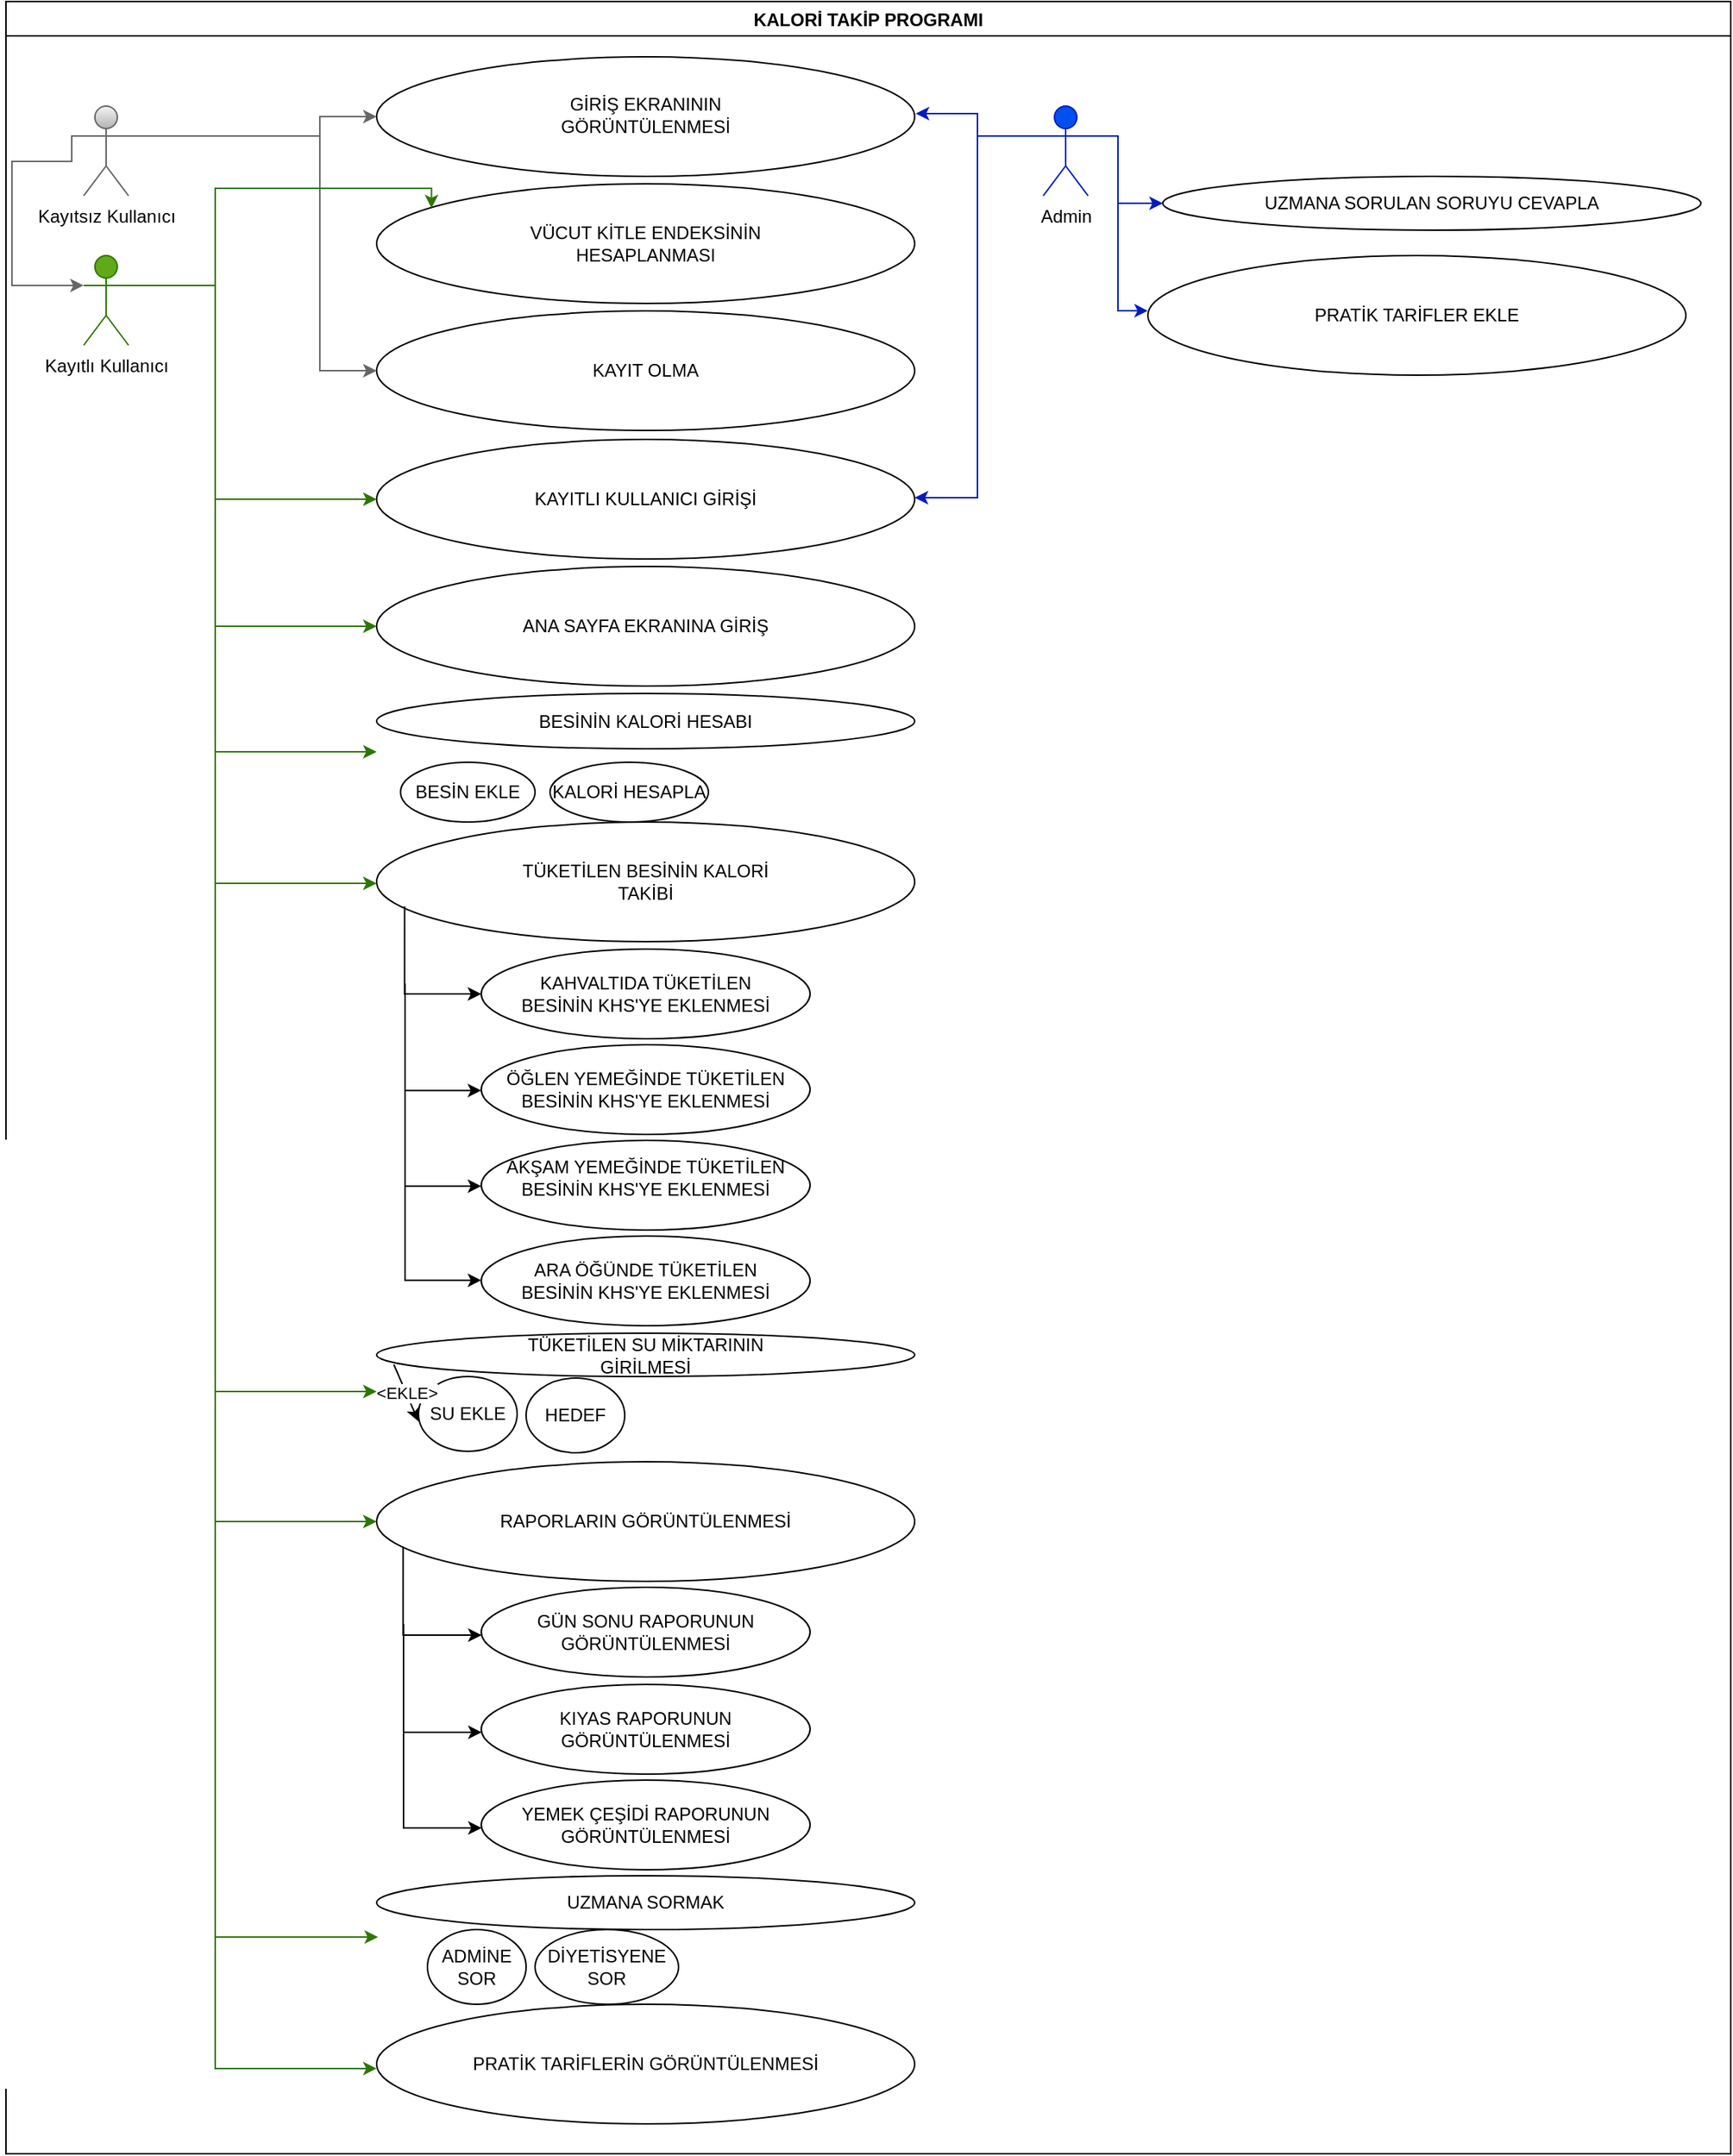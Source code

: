<mxfile version="15.5.1" type="device"><diagram id="cacBJ3tiB-EXHOqqNlQ6" name="Page-1"><mxGraphModel dx="2955" dy="2592" grid="1" gridSize="10" guides="1" tooltips="1" connect="1" arrows="1" fold="1" page="1" pageScale="1" pageWidth="827" pageHeight="1169" background="#ffffff" math="0" shadow="0"><root><mxCell id="0"/><mxCell id="1" parent="0"/><mxCell id="B9KNrg0QCqw6SY1otzVy-2" value="Kayıtlı Kullanıcı" style="shape=umlActor;verticalLabelPosition=bottom;verticalAlign=top;html=1;outlineConnect=0;fillColor=#60a917;strokeColor=#2D7600;fontColor=#000000;" parent="1" vertex="1"><mxGeometry x="-1602" y="-1010" width="30" height="60" as="geometry"/></mxCell><mxCell id="B9KNrg0QCqw6SY1otzVy-5" value="Kayıtsız Kullanıcı" style="shape=umlActor;verticalLabelPosition=bottom;verticalAlign=top;html=1;outlineConnect=0;gradientColor=#b3b3b3;fillColor=#f5f5f5;strokeColor=#666666;" parent="1" vertex="1"><mxGeometry x="-1602" y="-1110" width="30" height="60" as="geometry"/></mxCell><mxCell id="yzEdM-ZwiQYjUaZU4ipu-91" value="KALORİ TAKİP PROGRAMI" style="swimlane;" parent="1" vertex="1"><mxGeometry x="-1654" y="-1180" width="1154" height="1440" as="geometry"><mxRectangle x="160" y="15" width="190" height="23" as="alternateBounds"/></mxGeometry></mxCell><mxCell id="yzEdM-ZwiQYjUaZU4ipu-121" value="" style="ellipse;whiteSpace=wrap;html=1;" parent="yzEdM-ZwiQYjUaZU4ipu-91" vertex="1"><mxGeometry x="318" y="826" width="220" height="60" as="geometry"/></mxCell><mxCell id="yzEdM-ZwiQYjUaZU4ipu-120" value="" style="ellipse;whiteSpace=wrap;html=1;" parent="yzEdM-ZwiQYjUaZU4ipu-91" vertex="1"><mxGeometry x="318" y="762" width="220" height="60" as="geometry"/></mxCell><mxCell id="yzEdM-ZwiQYjUaZU4ipu-119" value="" style="ellipse;whiteSpace=wrap;html=1;" parent="yzEdM-ZwiQYjUaZU4ipu-91" vertex="1"><mxGeometry x="318" y="698" width="220" height="60" as="geometry"/></mxCell><mxCell id="yzEdM-ZwiQYjUaZU4ipu-65" value="" style="ellipse;whiteSpace=wrap;html=1;" parent="yzEdM-ZwiQYjUaZU4ipu-91" vertex="1"><mxGeometry x="248" y="37" width="360" height="80" as="geometry"/></mxCell><mxCell id="yzEdM-ZwiQYjUaZU4ipu-66" value="GİRİŞ EKRANININ GÖRÜNTÜLENMESİ" style="text;html=1;strokeColor=none;fillColor=none;align=center;verticalAlign=middle;whiteSpace=wrap;rounded=0;" parent="yzEdM-ZwiQYjUaZU4ipu-91" vertex="1"><mxGeometry x="333" y="62" width="190" height="28" as="geometry"/></mxCell><mxCell id="yzEdM-ZwiQYjUaZU4ipu-40" value="" style="ellipse;whiteSpace=wrap;html=1;" parent="yzEdM-ZwiQYjUaZU4ipu-91" vertex="1"><mxGeometry x="248" y="122" width="360" height="80" as="geometry"/></mxCell><mxCell id="yzEdM-ZwiQYjUaZU4ipu-41" value="VÜCUT KİTLE ENDEKSİNİN HESAPLANMASI" style="text;html=1;strokeColor=none;fillColor=none;align=center;verticalAlign=middle;whiteSpace=wrap;rounded=0;" parent="yzEdM-ZwiQYjUaZU4ipu-91" vertex="1"><mxGeometry x="333" y="147" width="190" height="30" as="geometry"/></mxCell><mxCell id="yzEdM-ZwiQYjUaZU4ipu-67" value="" style="ellipse;whiteSpace=wrap;html=1;" parent="yzEdM-ZwiQYjUaZU4ipu-91" vertex="1"><mxGeometry x="248" y="207" width="360" height="80" as="geometry"/></mxCell><mxCell id="yzEdM-ZwiQYjUaZU4ipu-68" value="KAYIT OLMA" style="text;html=1;strokeColor=none;fillColor=none;align=center;verticalAlign=middle;whiteSpace=wrap;rounded=0;" parent="yzEdM-ZwiQYjUaZU4ipu-91" vertex="1"><mxGeometry x="333" y="232" width="190" height="30" as="geometry"/></mxCell><mxCell id="yzEdM-ZwiQYjUaZU4ipu-38" value="" style="ellipse;whiteSpace=wrap;html=1;" parent="yzEdM-ZwiQYjUaZU4ipu-91" vertex="1"><mxGeometry x="248" y="378" width="360" height="80" as="geometry"/></mxCell><mxCell id="yzEdM-ZwiQYjUaZU4ipu-39" value="ANA SAYFA EKRANINA GİRİŞ" style="text;html=1;strokeColor=none;fillColor=none;align=center;verticalAlign=middle;whiteSpace=wrap;rounded=0;" parent="yzEdM-ZwiQYjUaZU4ipu-91" vertex="1"><mxGeometry x="333" y="403" width="190" height="30" as="geometry"/></mxCell><mxCell id="yzEdM-ZwiQYjUaZU4ipu-69" value="" style="ellipse;whiteSpace=wrap;html=1;" parent="yzEdM-ZwiQYjUaZU4ipu-91" vertex="1"><mxGeometry x="248" y="293" width="360" height="80" as="geometry"/></mxCell><mxCell id="yzEdM-ZwiQYjUaZU4ipu-70" value="KAYITLI KULLANICI GİRİŞİ" style="text;html=1;strokeColor=none;fillColor=none;align=center;verticalAlign=middle;whiteSpace=wrap;rounded=0;" parent="yzEdM-ZwiQYjUaZU4ipu-91" vertex="1"><mxGeometry x="333" y="318" width="190" height="30" as="geometry"/></mxCell><mxCell id="yzEdM-ZwiQYjUaZU4ipu-71" value="" style="ellipse;whiteSpace=wrap;html=1;" parent="yzEdM-ZwiQYjUaZU4ipu-91" vertex="1"><mxGeometry x="248" y="463" width="360" height="37" as="geometry"/></mxCell><mxCell id="yzEdM-ZwiQYjUaZU4ipu-72" value="BESİNİN KALORİ HESABI" style="text;html=1;strokeColor=none;fillColor=none;align=center;verticalAlign=middle;whiteSpace=wrap;rounded=0;" parent="yzEdM-ZwiQYjUaZU4ipu-91" vertex="1"><mxGeometry x="333" y="466.5" width="190" height="30" as="geometry"/></mxCell><mxCell id="yzEdM-ZwiQYjUaZU4ipu-73" value="" style="ellipse;whiteSpace=wrap;html=1;" parent="yzEdM-ZwiQYjUaZU4ipu-91" vertex="1"><mxGeometry x="248" y="549" width="360" height="80" as="geometry"/></mxCell><mxCell id="yzEdM-ZwiQYjUaZU4ipu-74" value="TÜKETİLEN BESİNİN KALORİ TAKİBİ" style="text;html=1;strokeColor=none;fillColor=none;align=center;verticalAlign=middle;whiteSpace=wrap;rounded=0;" parent="yzEdM-ZwiQYjUaZU4ipu-91" vertex="1"><mxGeometry x="333" y="574" width="190" height="30" as="geometry"/></mxCell><mxCell id="yzEdM-ZwiQYjUaZU4ipu-82" value="ÖĞLEN YEMEĞİNDE TÜKETİLEN BESİNİN KHS'YE EKLENMESİ" style="text;html=1;strokeColor=none;fillColor=none;align=center;verticalAlign=middle;whiteSpace=wrap;rounded=0;" parent="yzEdM-ZwiQYjUaZU4ipu-91" vertex="1"><mxGeometry x="333" y="713" width="190" height="30" as="geometry"/></mxCell><mxCell id="yzEdM-ZwiQYjUaZU4ipu-84" value="AKŞAM YEMEĞİNDE TÜKETİLEN BESİNİN KHS'YE EKLENMESİ" style="text;html=1;strokeColor=none;fillColor=none;align=center;verticalAlign=middle;whiteSpace=wrap;rounded=0;" parent="yzEdM-ZwiQYjUaZU4ipu-91" vertex="1"><mxGeometry x="333" y="772" width="190" height="30" as="geometry"/></mxCell><mxCell id="yzEdM-ZwiQYjUaZU4ipu-86" value="ARA ÖĞÜNDE TÜKETİLEN BESİNİN KHS'YE EKLENMESİ" style="text;html=1;strokeColor=none;fillColor=none;align=center;verticalAlign=middle;whiteSpace=wrap;rounded=0;" parent="yzEdM-ZwiQYjUaZU4ipu-91" vertex="1"><mxGeometry x="333" y="841" width="190" height="30" as="geometry"/></mxCell><mxCell id="yzEdM-ZwiQYjUaZU4ipu-79" value="" style="ellipse;whiteSpace=wrap;html=1;" parent="yzEdM-ZwiQYjUaZU4ipu-91" vertex="1"><mxGeometry x="318" y="634" width="220" height="60" as="geometry"/></mxCell><mxCell id="yzEdM-ZwiQYjUaZU4ipu-80" value="KAHVALTIDA TÜKETİLEN BESİNİN KHS'YE EKLENMESİ" style="text;html=1;strokeColor=none;fillColor=none;align=center;verticalAlign=middle;whiteSpace=wrap;rounded=0;" parent="yzEdM-ZwiQYjUaZU4ipu-91" vertex="1"><mxGeometry x="333" y="649" width="190" height="30" as="geometry"/></mxCell><mxCell id="yzEdM-ZwiQYjUaZU4ipu-122" value="" style="endArrow=classic;html=1;rounded=0;fontColor=#000000;edgeStyle=orthogonalEdgeStyle;exitX=0.052;exitY=0.705;exitDx=0;exitDy=0;exitPerimeter=0;" parent="yzEdM-ZwiQYjUaZU4ipu-91" source="yzEdM-ZwiQYjUaZU4ipu-73" edge="1"><mxGeometry width="50" height="50" relative="1" as="geometry"><mxPoint x="268" y="614" as="sourcePoint"/><mxPoint x="318" y="664" as="targetPoint"/><Array as="points"><mxPoint x="267" y="664"/></Array></mxGeometry></mxCell><mxCell id="yzEdM-ZwiQYjUaZU4ipu-123" value="" style="endArrow=classic;html=1;rounded=0;fontColor=#000000;edgeStyle=orthogonalEdgeStyle;" parent="yzEdM-ZwiQYjUaZU4ipu-91" edge="1"><mxGeometry width="50" height="50" relative="1" as="geometry"><mxPoint x="267" y="657" as="sourcePoint"/><mxPoint x="318" y="728.6" as="targetPoint"/><Array as="points"><mxPoint x="267" y="729"/></Array></mxGeometry></mxCell><mxCell id="yzEdM-ZwiQYjUaZU4ipu-124" value="" style="endArrow=classic;html=1;rounded=0;fontColor=#000000;edgeStyle=orthogonalEdgeStyle;" parent="yzEdM-ZwiQYjUaZU4ipu-91" edge="1"><mxGeometry width="50" height="50" relative="1" as="geometry"><mxPoint x="267" y="721" as="sourcePoint"/><mxPoint x="318" y="792.6" as="targetPoint"/><Array as="points"><mxPoint x="267" y="793"/></Array></mxGeometry></mxCell><mxCell id="yzEdM-ZwiQYjUaZU4ipu-151" value="" style="endArrow=classic;html=1;rounded=0;fontColor=#000000;edgeStyle=orthogonalEdgeStyle;" parent="yzEdM-ZwiQYjUaZU4ipu-91" edge="1"><mxGeometry width="50" height="50" relative="1" as="geometry"><mxPoint x="267" y="784" as="sourcePoint"/><mxPoint x="318" y="855.6" as="targetPoint"/><Array as="points"><mxPoint x="267" y="856"/></Array></mxGeometry></mxCell><mxCell id="yzEdM-ZwiQYjUaZU4ipu-75" value="" style="ellipse;whiteSpace=wrap;html=1;" parent="yzEdM-ZwiQYjUaZU4ipu-91" vertex="1"><mxGeometry x="248" y="891" width="360" height="29" as="geometry"/></mxCell><mxCell id="yzEdM-ZwiQYjUaZU4ipu-76" value="TÜKETİLEN SU MİKTARININ GİRİLMESİ" style="text;html=1;strokeColor=none;fillColor=none;align=center;verticalAlign=middle;whiteSpace=wrap;rounded=0;" parent="yzEdM-ZwiQYjUaZU4ipu-91" vertex="1"><mxGeometry x="333" y="891" width="190" height="30" as="geometry"/></mxCell><mxCell id="yzEdM-ZwiQYjUaZU4ipu-77" value="RAPORLARIN GÖRÜNTÜLENMESİ" style="ellipse;whiteSpace=wrap;html=1;" parent="yzEdM-ZwiQYjUaZU4ipu-91" vertex="1"><mxGeometry x="248" y="977" width="360" height="80" as="geometry"/></mxCell><mxCell id="yzEdM-ZwiQYjUaZU4ipu-152" value="GÜN SONU RAPORUNUN GÖRÜNTÜLENMESİ" style="ellipse;whiteSpace=wrap;html=1;" parent="yzEdM-ZwiQYjUaZU4ipu-91" vertex="1"><mxGeometry x="318" y="1061" width="220" height="60" as="geometry"/></mxCell><mxCell id="yzEdM-ZwiQYjUaZU4ipu-153" value="KIYAS RAPORUNUN GÖRÜNTÜLENMESİ" style="ellipse;whiteSpace=wrap;html=1;" parent="yzEdM-ZwiQYjUaZU4ipu-91" vertex="1"><mxGeometry x="318" y="1126" width="220" height="60" as="geometry"/></mxCell><mxCell id="yzEdM-ZwiQYjUaZU4ipu-154" value="YEMEK ÇEŞİDİ RAPORUNUN GÖRÜNTÜLENMESİ" style="ellipse;whiteSpace=wrap;html=1;" parent="yzEdM-ZwiQYjUaZU4ipu-91" vertex="1"><mxGeometry x="318" y="1190" width="220" height="60" as="geometry"/></mxCell><mxCell id="yzEdM-ZwiQYjUaZU4ipu-155" value="" style="endArrow=classic;html=1;rounded=0;fontColor=#000000;edgeStyle=orthogonalEdgeStyle;exitX=0.052;exitY=0.705;exitDx=0;exitDy=0;exitPerimeter=0;" parent="yzEdM-ZwiQYjUaZU4ipu-91" target="yzEdM-ZwiQYjUaZU4ipu-152" edge="1"><mxGeometry width="50" height="50" relative="1" as="geometry"><mxPoint x="265.72" y="1033.9" as="sourcePoint"/><mxPoint x="317" y="1092.5" as="targetPoint"/><Array as="points"><mxPoint x="266" y="1093"/></Array></mxGeometry></mxCell><mxCell id="yzEdM-ZwiQYjUaZU4ipu-156" value="" style="endArrow=classic;html=1;rounded=0;fontColor=#000000;edgeStyle=orthogonalEdgeStyle;" parent="yzEdM-ZwiQYjUaZU4ipu-91" target="yzEdM-ZwiQYjUaZU4ipu-153" edge="1"><mxGeometry width="50" height="50" relative="1" as="geometry"><mxPoint x="266" y="1085.5" as="sourcePoint"/><mxPoint x="317" y="1157.1" as="targetPoint"/><Array as="points"><mxPoint x="266" y="1158"/></Array></mxGeometry></mxCell><mxCell id="yzEdM-ZwiQYjUaZU4ipu-157" value="" style="endArrow=classic;html=1;rounded=0;fontColor=#000000;edgeStyle=orthogonalEdgeStyle;" parent="yzEdM-ZwiQYjUaZU4ipu-91" target="yzEdM-ZwiQYjUaZU4ipu-154" edge="1"><mxGeometry width="50" height="50" relative="1" as="geometry"><mxPoint x="266" y="1149.5" as="sourcePoint"/><mxPoint x="317" y="1221.1" as="targetPoint"/><Array as="points"><mxPoint x="266" y="1222"/></Array></mxGeometry></mxCell><mxCell id="yzEdM-ZwiQYjUaZU4ipu-163" value="" style="endArrow=classic;html=1;rounded=0;fontColor=#000000;edgeStyle=orthogonalEdgeStyle;gradientColor=#b3b3b3;fillColor=#f5f5f5;strokeColor=#666666;entryX=0;entryY=0.5;entryDx=0;entryDy=0;" parent="yzEdM-ZwiQYjUaZU4ipu-91" target="yzEdM-ZwiQYjUaZU4ipu-67" edge="1"><mxGeometry width="50" height="50" relative="1" as="geometry"><mxPoint x="210" y="80" as="sourcePoint"/><mxPoint x="246.2" y="248" as="targetPoint"/><Array as="points"><mxPoint x="210" y="247"/></Array></mxGeometry></mxCell><mxCell id="yzEdM-ZwiQYjUaZU4ipu-165" value="" style="endArrow=classic;html=1;rounded=0;fontColor=#000000;edgeStyle=orthogonalEdgeStyle;fillColor=#60a917;strokeColor=#2D7600;entryX=0;entryY=0.5;entryDx=0;entryDy=0;" parent="yzEdM-ZwiQYjUaZU4ipu-91" edge="1"><mxGeometry width="50" height="50" relative="1" as="geometry"><mxPoint x="140" y="240" as="sourcePoint"/><mxPoint x="248" y="418" as="targetPoint"/><Array as="points"><mxPoint x="140" y="275"/><mxPoint x="140" y="418"/></Array></mxGeometry></mxCell><mxCell id="yzEdM-ZwiQYjUaZU4ipu-166" value="" style="endArrow=classic;html=1;rounded=0;fontColor=#000000;edgeStyle=orthogonalEdgeStyle;fillColor=#60a917;strokeColor=#2D7600;entryX=0;entryY=0.5;entryDx=0;entryDy=0;" parent="yzEdM-ZwiQYjUaZU4ipu-91" edge="1"><mxGeometry width="50" height="50" relative="1" as="geometry"><mxPoint x="140" y="324" as="sourcePoint"/><mxPoint x="248" y="502" as="targetPoint"/><Array as="points"><mxPoint x="140" y="359"/><mxPoint x="140" y="502"/></Array></mxGeometry></mxCell><mxCell id="yzEdM-ZwiQYjUaZU4ipu-167" value="" style="endArrow=classic;html=1;rounded=0;fontColor=#000000;edgeStyle=orthogonalEdgeStyle;fillColor=#60a917;strokeColor=#2D7600;entryX=0;entryY=0.5;entryDx=0;entryDy=0;" parent="yzEdM-ZwiQYjUaZU4ipu-91" edge="1"><mxGeometry width="50" height="50" relative="1" as="geometry"><mxPoint x="140" y="412" as="sourcePoint"/><mxPoint x="248" y="590" as="targetPoint"/><Array as="points"><mxPoint x="140" y="447"/><mxPoint x="140" y="590"/></Array></mxGeometry></mxCell><mxCell id="yzEdM-ZwiQYjUaZU4ipu-168" value="" style="endArrow=classic;html=1;rounded=0;fontColor=#000000;edgeStyle=orthogonalEdgeStyle;fillColor=#60a917;strokeColor=#2D7600;" parent="yzEdM-ZwiQYjUaZU4ipu-91" edge="1"><mxGeometry width="50" height="50" relative="1" as="geometry"><mxPoint x="140" y="584" as="sourcePoint"/><mxPoint x="248" y="930" as="targetPoint"/><Array as="points"><mxPoint x="140" y="930"/><mxPoint x="248" y="930"/></Array></mxGeometry></mxCell><mxCell id="yzEdM-ZwiQYjUaZU4ipu-169" value="" style="endArrow=classic;html=1;rounded=0;fontColor=#000000;edgeStyle=orthogonalEdgeStyle;fillColor=#60a917;strokeColor=#2D7600;entryX=0;entryY=0.5;entryDx=0;entryDy=0;" parent="yzEdM-ZwiQYjUaZU4ipu-91" edge="1"><mxGeometry width="50" height="50" relative="1" as="geometry"><mxPoint x="140" y="839" as="sourcePoint"/><mxPoint x="248" y="1017" as="targetPoint"/><Array as="points"><mxPoint x="140" y="874"/><mxPoint x="140" y="1017"/></Array></mxGeometry></mxCell><mxCell id="yzEdM-ZwiQYjUaZU4ipu-171" value="" style="endArrow=classic;html=1;rounded=0;fontColor=#000000;edgeStyle=orthogonalEdgeStyle;fillColor=#60a917;strokeColor=#2D7600;entryX=0.102;entryY=0.204;entryDx=0;entryDy=0;entryPerimeter=0;" parent="yzEdM-ZwiQYjUaZU4ipu-91" edge="1"><mxGeometry width="50" height="50" relative="1" as="geometry"><mxPoint x="140" y="274.99" as="sourcePoint"/><mxPoint x="284.72" y="138.31" as="targetPoint"/><Array as="points"><mxPoint x="140" y="124.99"/><mxPoint x="285" y="124.99"/></Array></mxGeometry></mxCell><mxCell id="yzEdM-ZwiQYjUaZU4ipu-179" value="" style="endArrow=classic;html=1;rounded=0;fontColor=#000000;edgeStyle=orthogonalEdgeStyle;fillColor=#0050ef;strokeColor=#001DBC;entryX=1;entryY=0.5;entryDx=0;entryDy=0;" parent="yzEdM-ZwiQYjUaZU4ipu-91" edge="1"><mxGeometry width="50" height="50" relative="1" as="geometry"><mxPoint x="654" y="90" as="sourcePoint"/><mxPoint x="608" y="332" as="targetPoint"/><Array as="points"><mxPoint x="650" y="90"/><mxPoint x="650" y="332"/></Array></mxGeometry></mxCell><mxCell id="bJwFZgWry76KcH2mPVW8-4" value="UZMANA SORMAK" style="ellipse;whiteSpace=wrap;html=1;" vertex="1" parent="yzEdM-ZwiQYjUaZU4ipu-91"><mxGeometry x="248" y="1254" width="360" height="36" as="geometry"/></mxCell><mxCell id="bJwFZgWry76KcH2mPVW8-5" value="PRATİK TARİFLERİN GÖRÜNTÜLENMESİ" style="ellipse;whiteSpace=wrap;html=1;" vertex="1" parent="yzEdM-ZwiQYjUaZU4ipu-91"><mxGeometry x="248" y="1340" width="360" height="80" as="geometry"/></mxCell><mxCell id="bJwFZgWry76KcH2mPVW8-6" value="" style="endArrow=classic;html=1;rounded=0;fontColor=#000000;edgeStyle=orthogonalEdgeStyle;fillColor=#60a917;strokeColor=#2D7600;" edge="1" parent="yzEdM-ZwiQYjUaZU4ipu-91"><mxGeometry width="50" height="50" relative="1" as="geometry"><mxPoint x="140" y="995" as="sourcePoint"/><mxPoint x="248.902" y="1295" as="targetPoint"/><Array as="points"><mxPoint x="140" y="1295"/></Array></mxGeometry></mxCell><mxCell id="bJwFZgWry76KcH2mPVW8-7" value="" style="endArrow=classic;html=1;rounded=0;fontColor=#000000;edgeStyle=orthogonalEdgeStyle;fillColor=#60a917;strokeColor=#2D7600;entryX=0;entryY=0.5;entryDx=0;entryDy=0;" edge="1" parent="yzEdM-ZwiQYjUaZU4ipu-91"><mxGeometry width="50" height="50" relative="1" as="geometry"><mxPoint x="140" y="1204.98" as="sourcePoint"/><mxPoint x="248" y="1382.98" as="targetPoint"/><Array as="points"><mxPoint x="140" y="1239.98"/><mxPoint x="140" y="1382.98"/></Array></mxGeometry></mxCell><mxCell id="9NzVU3PA_Ae66Xvz6yI8-4" value="Admin" style="shape=umlActor;verticalLabelPosition=bottom;verticalAlign=top;html=1;outlineConnect=0;fillColor=#0050ef;strokeColor=#001DBC;fontColor=#000000;" parent="yzEdM-ZwiQYjUaZU4ipu-91" vertex="1"><mxGeometry x="694" y="70" width="30" height="60" as="geometry"/></mxCell><mxCell id="yzEdM-ZwiQYjUaZU4ipu-176" value="" style="endArrow=classic;html=1;rounded=0;fontColor=#000000;edgeStyle=orthogonalEdgeStyle;entryX=1.002;entryY=0.473;entryDx=0;entryDy=0;entryPerimeter=0;exitX=0;exitY=0.333;exitDx=0;exitDy=0;exitPerimeter=0;fillColor=#0050ef;strokeColor=#001DBC;" parent="yzEdM-ZwiQYjUaZU4ipu-91" source="9NzVU3PA_Ae66Xvz6yI8-4" target="yzEdM-ZwiQYjUaZU4ipu-65" edge="1"><mxGeometry width="50" height="50" relative="1" as="geometry"><mxPoint x="740" y="90" as="sourcePoint"/><mxPoint x="610" y="80" as="targetPoint"/><Array as="points"><mxPoint x="650" y="90"/><mxPoint x="650" y="75"/><mxPoint x="609" y="75"/></Array></mxGeometry></mxCell><mxCell id="bJwFZgWry76KcH2mPVW8-11" value="BESİN EKLE" style="ellipse;whiteSpace=wrap;html=1;" vertex="1" parent="yzEdM-ZwiQYjUaZU4ipu-91"><mxGeometry x="264" y="509" width="90" height="40" as="geometry"/></mxCell><mxCell id="bJwFZgWry76KcH2mPVW8-12" value="KALORİ HESAPLA" style="ellipse;whiteSpace=wrap;html=1;" vertex="1" parent="yzEdM-ZwiQYjUaZU4ipu-91"><mxGeometry x="364" y="509" width="106" height="40" as="geometry"/></mxCell><mxCell id="bJwFZgWry76KcH2mPVW8-14" value="SU EKLE" style="ellipse;whiteSpace=wrap;html=1;" vertex="1" parent="yzEdM-ZwiQYjUaZU4ipu-91"><mxGeometry x="276" y="920" width="66" height="50" as="geometry"/></mxCell><mxCell id="bJwFZgWry76KcH2mPVW8-15" value="HEDEF" style="ellipse;whiteSpace=wrap;html=1;" vertex="1" parent="yzEdM-ZwiQYjUaZU4ipu-91"><mxGeometry x="348" y="921" width="66" height="50" as="geometry"/></mxCell><mxCell id="bJwFZgWry76KcH2mPVW8-16" value="ADMİNE SOR" style="ellipse;whiteSpace=wrap;html=1;" vertex="1" parent="yzEdM-ZwiQYjUaZU4ipu-91"><mxGeometry x="282" y="1290" width="66" height="50" as="geometry"/></mxCell><mxCell id="bJwFZgWry76KcH2mPVW8-17" value="DİYETİSYENE SOR" style="ellipse;whiteSpace=wrap;html=1;" vertex="1" parent="yzEdM-ZwiQYjUaZU4ipu-91"><mxGeometry x="354" y="1290" width="96" height="50" as="geometry"/></mxCell><mxCell id="bJwFZgWry76KcH2mPVW8-18" value="" style="endArrow=classic;html=1;rounded=0;exitX=0.032;exitY=0.724;exitDx=0;exitDy=0;exitPerimeter=0;" edge="1" parent="yzEdM-ZwiQYjUaZU4ipu-91" source="yzEdM-ZwiQYjUaZU4ipu-75"><mxGeometry relative="1" as="geometry"><mxPoint x="116" y="950" as="sourcePoint"/><mxPoint x="276" y="950" as="targetPoint"/></mxGeometry></mxCell><mxCell id="bJwFZgWry76KcH2mPVW8-19" value="&amp;lt;EKLE&amp;gt;" style="edgeLabel;resizable=0;html=1;align=center;verticalAlign=middle;" connectable="0" vertex="1" parent="bJwFZgWry76KcH2mPVW8-18"><mxGeometry relative="1" as="geometry"/></mxCell><mxCell id="bJwFZgWry76KcH2mPVW8-27" value="PRATİK TARİFLER EKLE" style="ellipse;whiteSpace=wrap;html=1;" vertex="1" parent="yzEdM-ZwiQYjUaZU4ipu-91"><mxGeometry x="764" y="170" width="360" height="80" as="geometry"/></mxCell><mxCell id="bJwFZgWry76KcH2mPVW8-28" value="UZMANA SORULAN SORUYU CEVAPLA" style="ellipse;whiteSpace=wrap;html=1;" vertex="1" parent="yzEdM-ZwiQYjUaZU4ipu-91"><mxGeometry x="774" y="117" width="360" height="36" as="geometry"/></mxCell><mxCell id="bJwFZgWry76KcH2mPVW8-29" value="" style="endArrow=classic;html=1;rounded=0;fontColor=#000000;edgeStyle=orthogonalEdgeStyle;fillColor=#0050ef;strokeColor=#001DBC;entryX=0;entryY=0.5;entryDx=0;entryDy=0;exitX=1;exitY=0.333;exitDx=0;exitDy=0;exitPerimeter=0;" edge="1" parent="yzEdM-ZwiQYjUaZU4ipu-91" target="bJwFZgWry76KcH2mPVW8-28"><mxGeometry width="50" height="50" relative="1" as="geometry"><mxPoint x="722" y="90" as="sourcePoint"/><mxPoint x="772" y="135" as="targetPoint"/><Array as="points"><mxPoint x="744" y="90"/><mxPoint x="744" y="135"/></Array></mxGeometry></mxCell><mxCell id="bJwFZgWry76KcH2mPVW8-30" value="" style="endArrow=classic;html=1;rounded=0;fontColor=#000000;edgeStyle=orthogonalEdgeStyle;fillColor=#0050ef;strokeColor=#001DBC;entryX=0;entryY=0.5;entryDx=0;entryDy=0;" edge="1" parent="yzEdM-ZwiQYjUaZU4ipu-91"><mxGeometry width="50" height="50" relative="1" as="geometry"><mxPoint x="744" y="90" as="sourcePoint"/><mxPoint x="764.0" y="206.94" as="targetPoint"/><Array as="points"><mxPoint x="744" y="207"/></Array></mxGeometry></mxCell><mxCell id="yzEdM-ZwiQYjUaZU4ipu-161" value="" style="endArrow=classic;html=1;rounded=0;fontColor=#000000;edgeStyle=orthogonalEdgeStyle;exitX=1;exitY=0.333;exitDx=0;exitDy=0;exitPerimeter=0;gradientColor=#b3b3b3;fillColor=#f5f5f5;strokeColor=#666666;entryX=0;entryY=0.5;entryDx=0;entryDy=0;" parent="1" source="B9KNrg0QCqw6SY1otzVy-5" target="yzEdM-ZwiQYjUaZU4ipu-65" edge="1"><mxGeometry width="50" height="50" relative="1" as="geometry"><mxPoint x="-1564" y="-1090" as="sourcePoint"/><mxPoint x="-1524" y="-1030" as="targetPoint"/><Array as="points"><mxPoint x="-1444" y="-1090"/><mxPoint x="-1444" y="-1103"/></Array></mxGeometry></mxCell><mxCell id="yzEdM-ZwiQYjUaZU4ipu-164" value="" style="endArrow=classic;html=1;rounded=0;fontColor=#000000;edgeStyle=orthogonalEdgeStyle;fillColor=#60a917;strokeColor=#2D7600;entryX=0;entryY=0.5;entryDx=0;entryDy=0;exitX=1;exitY=0.333;exitDx=0;exitDy=0;exitPerimeter=0;" parent="1" source="B9KNrg0QCqw6SY1otzVy-2" target="yzEdM-ZwiQYjUaZU4ipu-69" edge="1"><mxGeometry width="50" height="50" relative="1" as="geometry"><mxPoint x="-1514" y="-989.5" as="sourcePoint"/><mxPoint x="-1476" y="-882.5" as="targetPoint"/><Array as="points"><mxPoint x="-1514" y="-990"/><mxPoint x="-1514" y="-847"/></Array></mxGeometry></mxCell><mxCell id="bJwFZgWry76KcH2mPVW8-3" value="" style="endArrow=classic;html=1;rounded=0;fontColor=#000000;edgeStyle=orthogonalEdgeStyle;gradientColor=#b3b3b3;fillColor=#f5f5f5;strokeColor=#666666;entryX=0;entryY=0.333;entryDx=0;entryDy=0;entryPerimeter=0;exitX=0;exitY=0.333;exitDx=0;exitDy=0;exitPerimeter=0;" edge="1" parent="1" source="B9KNrg0QCqw6SY1otzVy-5" target="B9KNrg0QCqw6SY1otzVy-2"><mxGeometry width="50" height="50" relative="1" as="geometry"><mxPoint x="-1610" y="-1090" as="sourcePoint"/><mxPoint x="-1660" y="-990" as="targetPoint"/><Array as="points"><mxPoint x="-1610" y="-1090"/><mxPoint x="-1610" y="-1073"/><mxPoint x="-1650" y="-1073"/><mxPoint x="-1650" y="-990"/></Array></mxGeometry></mxCell></root></mxGraphModel></diagram></mxfile>